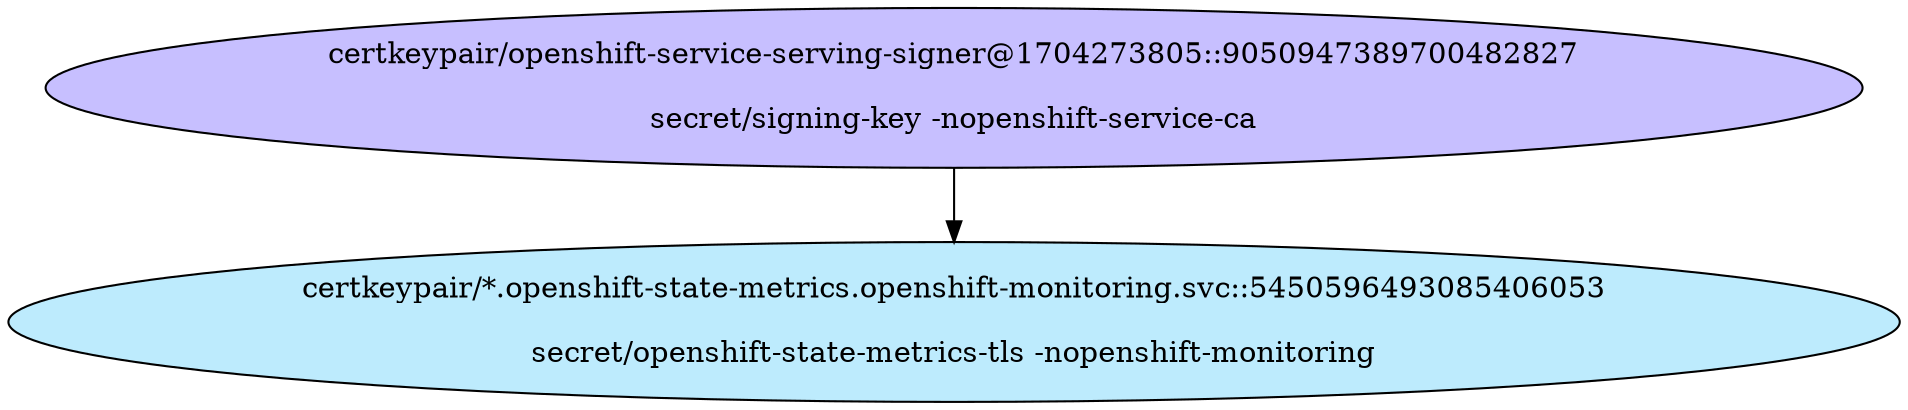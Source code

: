 digraph "Local Certificate" {
  // Node definitions.
  1 [
    label="certkeypair/openshift-service-serving-signer@1704273805::9050947389700482827\n\nsecret/signing-key -nopenshift-service-ca\n"
    style=filled
    fillcolor="#c7bfff"
  ];
  35 [
    label="certkeypair/*.openshift-state-metrics.openshift-monitoring.svc::5450596493085406053\n\nsecret/openshift-state-metrics-tls -nopenshift-monitoring\n"
    style=filled
    fillcolor="#bdebfd"
  ];

  // Edge definitions.
  1 -> 35;
}